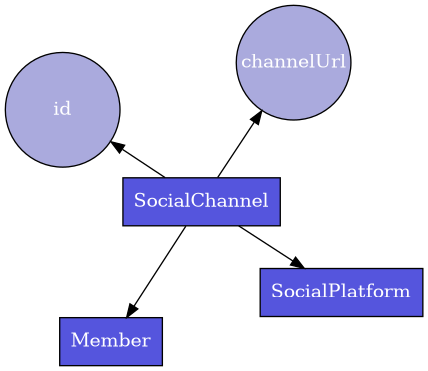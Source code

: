 @startuml socialChannel_entity
digraph foo {

    overlap=false
    splines=polyline
    layout=neato

    { node [shape=box style=filled fillcolor="#5555dd" fontcolor="white"]
		  SocialChannel SocialPlatform Member 
	  }

    { node [shape=circle style=filled fillcolor="#aaaadd" fontcolor="white" fixedsize=true width=1.2]
       SocialChannel -> {
            id
            channelUrl
            Member
            SocialPlatform
       }
	}
}
@enduml                     
